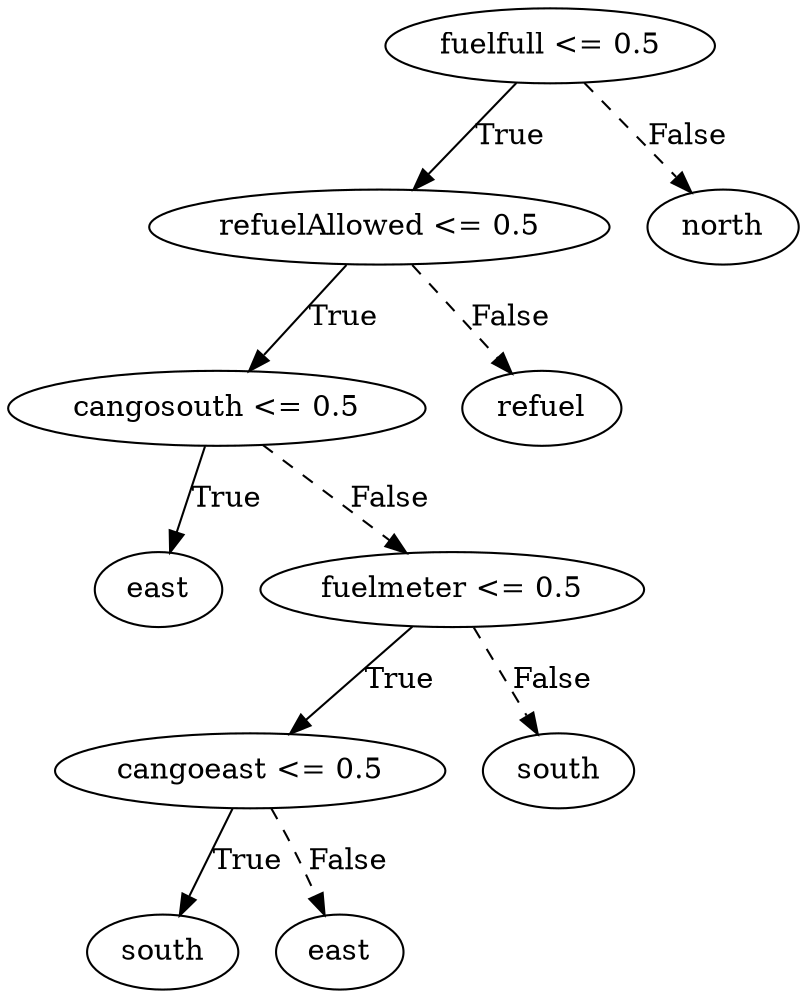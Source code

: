 digraph {
0 [label="fuelfull <= 0.5"];
1 [label="refuelAllowed <= 0.5"];
2 [label="cangosouth <= 0.5"];
3 [label="east"];
2 -> 3 [label="True"];
4 [label="fuelmeter <= 0.5"];
5 [label="cangoeast <= 0.5"];
6 [label="south"];
5 -> 6 [label="True"];
7 [label="east"];
5 -> 7 [style="dashed", label="False"];
4 -> 5 [label="True"];
8 [label="south"];
4 -> 8 [style="dashed", label="False"];
2 -> 4 [style="dashed", label="False"];
1 -> 2 [label="True"];
9 [label="refuel"];
1 -> 9 [style="dashed", label="False"];
0 -> 1 [label="True"];
10 [label="north"];
0 -> 10 [style="dashed", label="False"];

}